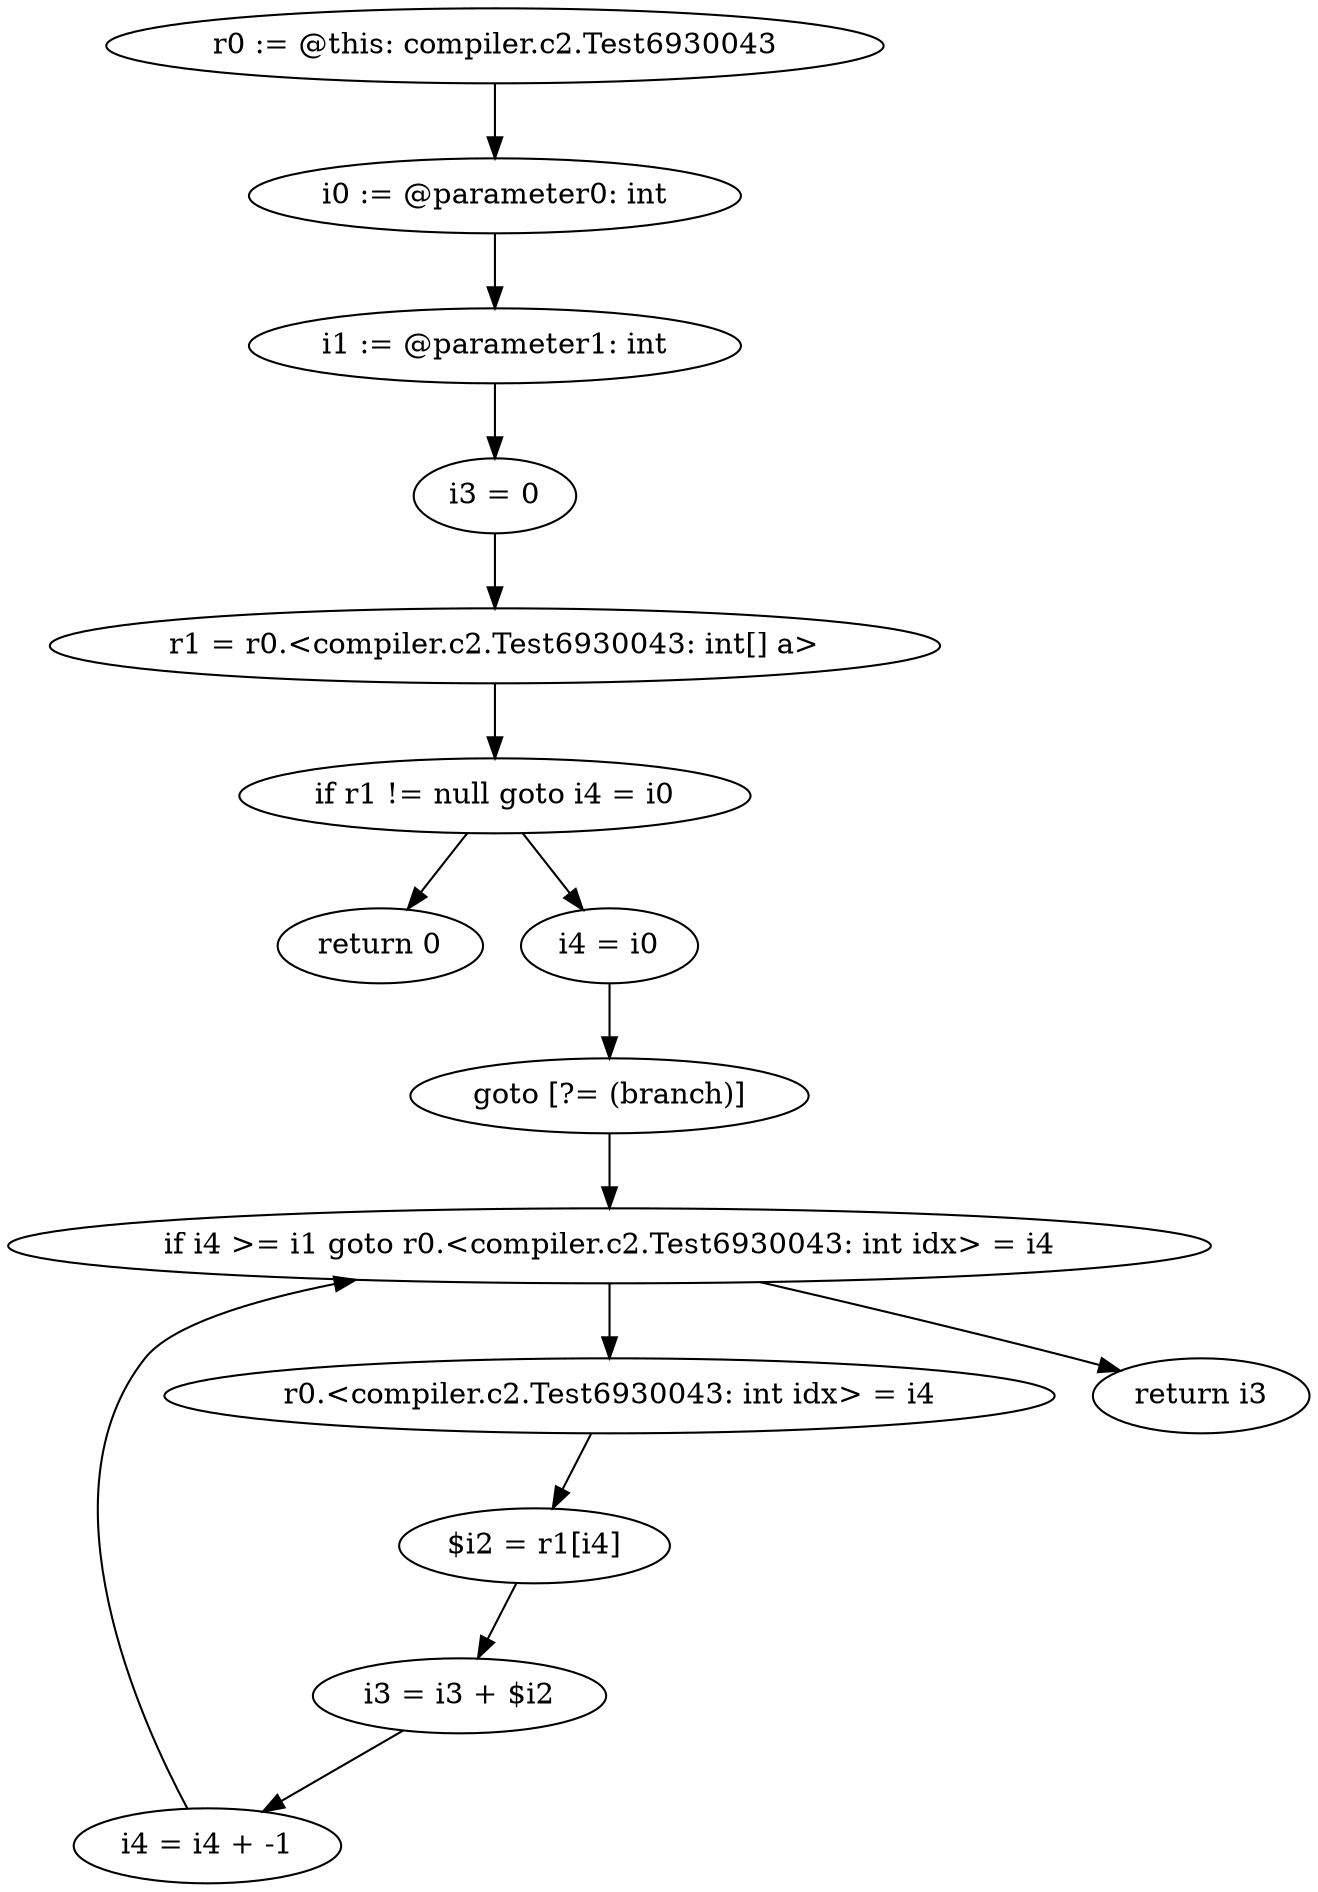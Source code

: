 digraph "unitGraph" {
    "r0 := @this: compiler.c2.Test6930043"
    "i0 := @parameter0: int"
    "i1 := @parameter1: int"
    "i3 = 0"
    "r1 = r0.<compiler.c2.Test6930043: int[] a>"
    "if r1 != null goto i4 = i0"
    "return 0"
    "i4 = i0"
    "goto [?= (branch)]"
    "r0.<compiler.c2.Test6930043: int idx> = i4"
    "$i2 = r1[i4]"
    "i3 = i3 + $i2"
    "i4 = i4 + -1"
    "if i4 >= i1 goto r0.<compiler.c2.Test6930043: int idx> = i4"
    "return i3"
    "r0 := @this: compiler.c2.Test6930043"->"i0 := @parameter0: int";
    "i0 := @parameter0: int"->"i1 := @parameter1: int";
    "i1 := @parameter1: int"->"i3 = 0";
    "i3 = 0"->"r1 = r0.<compiler.c2.Test6930043: int[] a>";
    "r1 = r0.<compiler.c2.Test6930043: int[] a>"->"if r1 != null goto i4 = i0";
    "if r1 != null goto i4 = i0"->"return 0";
    "if r1 != null goto i4 = i0"->"i4 = i0";
    "i4 = i0"->"goto [?= (branch)]";
    "goto [?= (branch)]"->"if i4 >= i1 goto r0.<compiler.c2.Test6930043: int idx> = i4";
    "r0.<compiler.c2.Test6930043: int idx> = i4"->"$i2 = r1[i4]";
    "$i2 = r1[i4]"->"i3 = i3 + $i2";
    "i3 = i3 + $i2"->"i4 = i4 + -1";
    "i4 = i4 + -1"->"if i4 >= i1 goto r0.<compiler.c2.Test6930043: int idx> = i4";
    "if i4 >= i1 goto r0.<compiler.c2.Test6930043: int idx> = i4"->"return i3";
    "if i4 >= i1 goto r0.<compiler.c2.Test6930043: int idx> = i4"->"r0.<compiler.c2.Test6930043: int idx> = i4";
}
